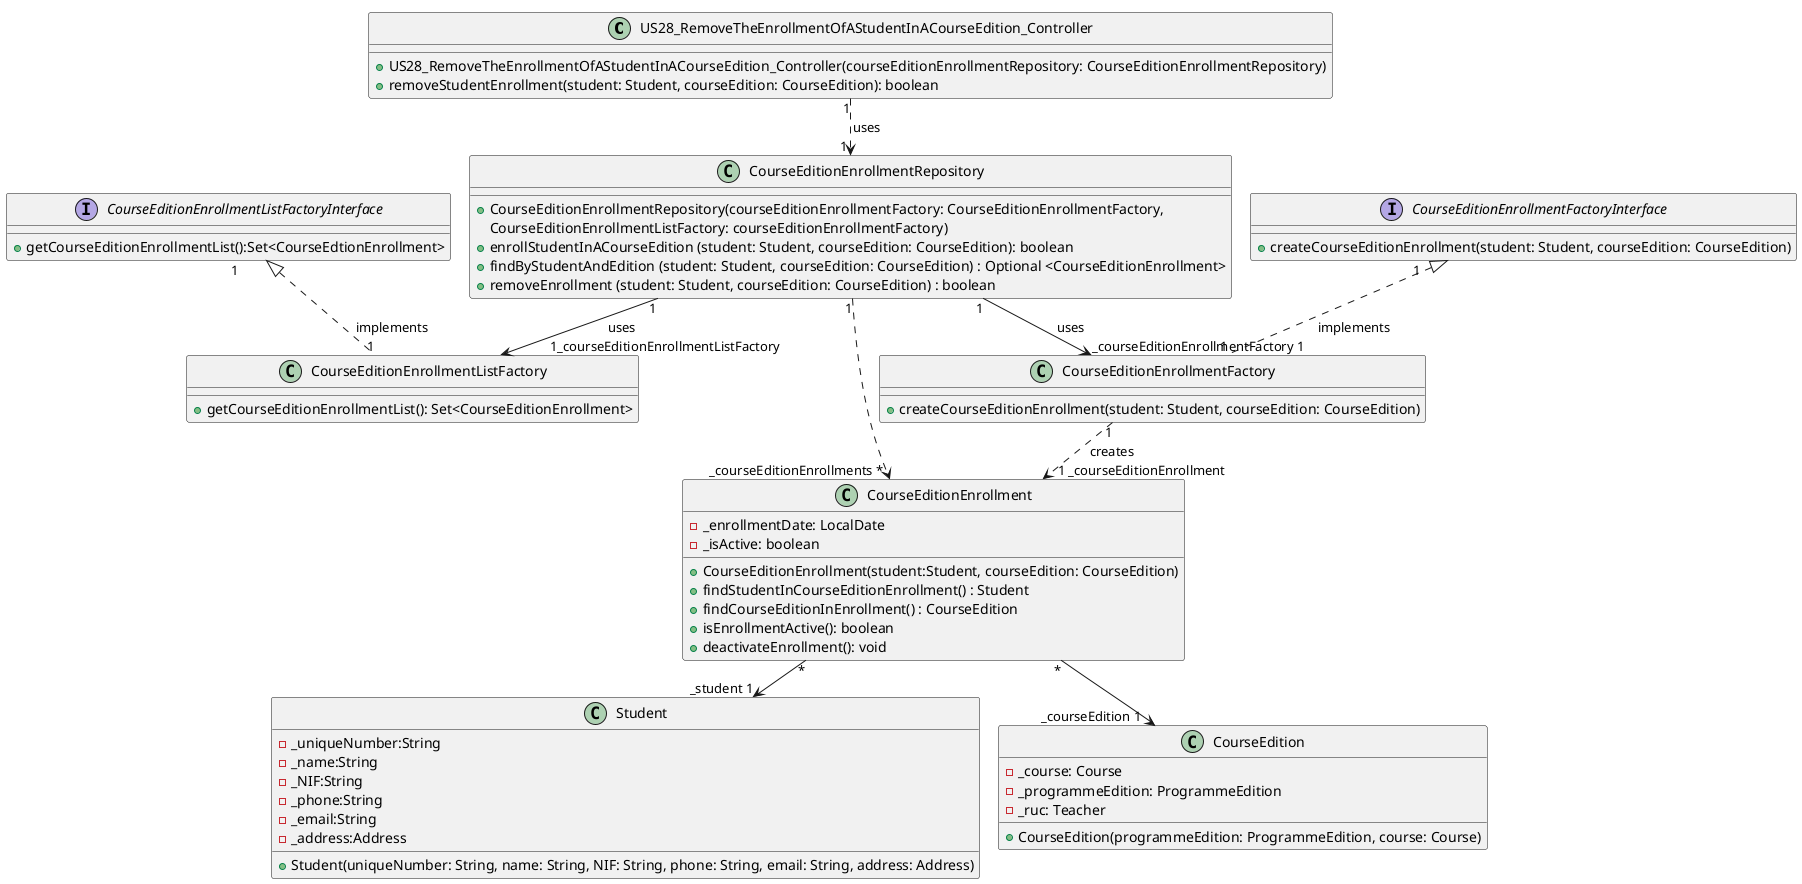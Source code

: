 @startuml
!pragma layout smetana

class US28_RemoveTheEnrollmentOfAStudentInACourseEdition_Controller {
    +US28_RemoveTheEnrollmentOfAStudentInACourseEdition_Controller(courseEditionEnrollmentRepository: CourseEditionEnrollmentRepository)
    +removeStudentEnrollment(student: Student, courseEdition: CourseEdition): boolean
}

class CourseEditionEnrollment {
    -_enrollmentDate: LocalDate
    -_isActive: boolean
    +CourseEditionEnrollment(student:Student, courseEdition: CourseEdition)
    +findStudentInCourseEditionEnrollment() : Student
    +findCourseEditionInEnrollment() : CourseEdition
    +isEnrollmentActive(): boolean
    +deactivateEnrollment(): void
}

class CourseEditionEnrollmentRepository {
    +CourseEditionEnrollmentRepository(courseEditionEnrollmentFactory: CourseEditionEnrollmentFactory,
    CourseEditionEnrollmentListFactory: courseEditionEnrollmentFactory)
    +enrollStudentInACourseEdition (student: Student, courseEdition: CourseEdition): boolean
    +findByStudentAndEdition (student: Student, courseEdition: CourseEdition) : Optional <CourseEditionEnrollment>
    +removeEnrollment (student: Student, courseEdition: CourseEdition) : boolean
}

class Student {
    -_uniqueNumber:String
    -_name:String
    -_NIF:String
    -_phone:String
    -_email:String
    -_address:Address
    +Student(uniqueNumber: String, name: String, NIF: String, phone: String, email: String, address: Address)
}

class CourseEdition {
    -_course: Course
    -_programmeEdition: ProgrammeEdition
    -_ruc: Teacher
    +CourseEdition(programmeEdition: ProgrammeEdition, course: Course)
}

class CourseEditionEnrollmentFactory {
    +createCourseEditionEnrollment(student: Student, courseEdition: CourseEdition)
}

class CourseEditionEnrollmentListFactory{
+getCourseEditionEnrollmentList(): Set<CourseEditionEnrollment>
}

interface CourseEditionEnrollmentFactoryInterface{
    +createCourseEditionEnrollment(student: Student, courseEdition: CourseEdition)
}
interface CourseEditionEnrollmentListFactoryInterface{
+getCourseEditionEnrollmentList():Set<CourseEdtionEnrollment>
}


CourseEditionEnrollment "*" --> "_student 1" Student
CourseEditionEnrollment "*" --> "_courseEdition 1    " CourseEdition
CourseEditionEnrollmentRepository"1"..> "    _courseEditionEnrollments *  "CourseEditionEnrollment
CourseEditionEnrollmentFactory "1" ..> "    1 _courseEditionEnrollment "CourseEditionEnrollment : creates
CourseEditionEnrollmentRepository "1"--> "_courseEditionEnrollmentFactory 1            " CourseEditionEnrollmentFactory : uses
US28_RemoveTheEnrollmentOfAStudentInACourseEdition_Controller "1" ..> "1 " CourseEditionEnrollmentRepository : uses
CourseEditionEnrollmentFactoryInterface "1        " <|.. "1" CourseEditionEnrollmentFactory : implements
CourseEditionEnrollmentRepository "1" --> "              1_courseEditionEnrollmentListFactory" CourseEditionEnrollmentListFactory : uses
CourseEditionEnrollmentListFactoryInterface "1        " <|.. "1" CourseEditionEnrollmentListFactory : implements

@enduml
